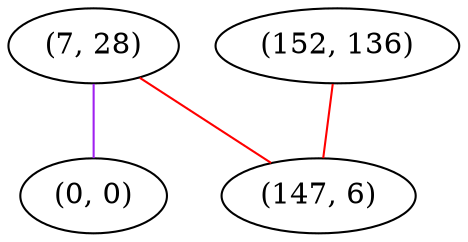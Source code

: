 graph "" {
"(7, 28)";
"(0, 0)";
"(152, 136)";
"(147, 6)";
"(7, 28)" -- "(0, 0)"  [color=purple, key=0, weight=4];
"(7, 28)" -- "(147, 6)"  [color=red, key=0, weight=1];
"(152, 136)" -- "(147, 6)"  [color=red, key=0, weight=1];
}
